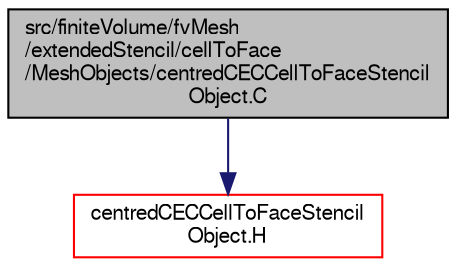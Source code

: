 digraph "src/finiteVolume/fvMesh/extendedStencil/cellToFace/MeshObjects/centredCECCellToFaceStencilObject.C"
{
  bgcolor="transparent";
  edge [fontname="FreeSans",fontsize="10",labelfontname="FreeSans",labelfontsize="10"];
  node [fontname="FreeSans",fontsize="10",shape=record];
  Node0 [label="src/finiteVolume/fvMesh\l/extendedStencil/cellToFace\l/MeshObjects/centredCECCellToFaceStencil\lObject.C",height=0.2,width=0.4,color="black", fillcolor="grey75", style="filled", fontcolor="black"];
  Node0 -> Node1 [color="midnightblue",fontsize="10",style="solid",fontname="FreeSans"];
  Node1 [label="centredCECCellToFaceStencil\lObject.H",height=0.2,width=0.4,color="red",URL="$a03440.html"];
}
